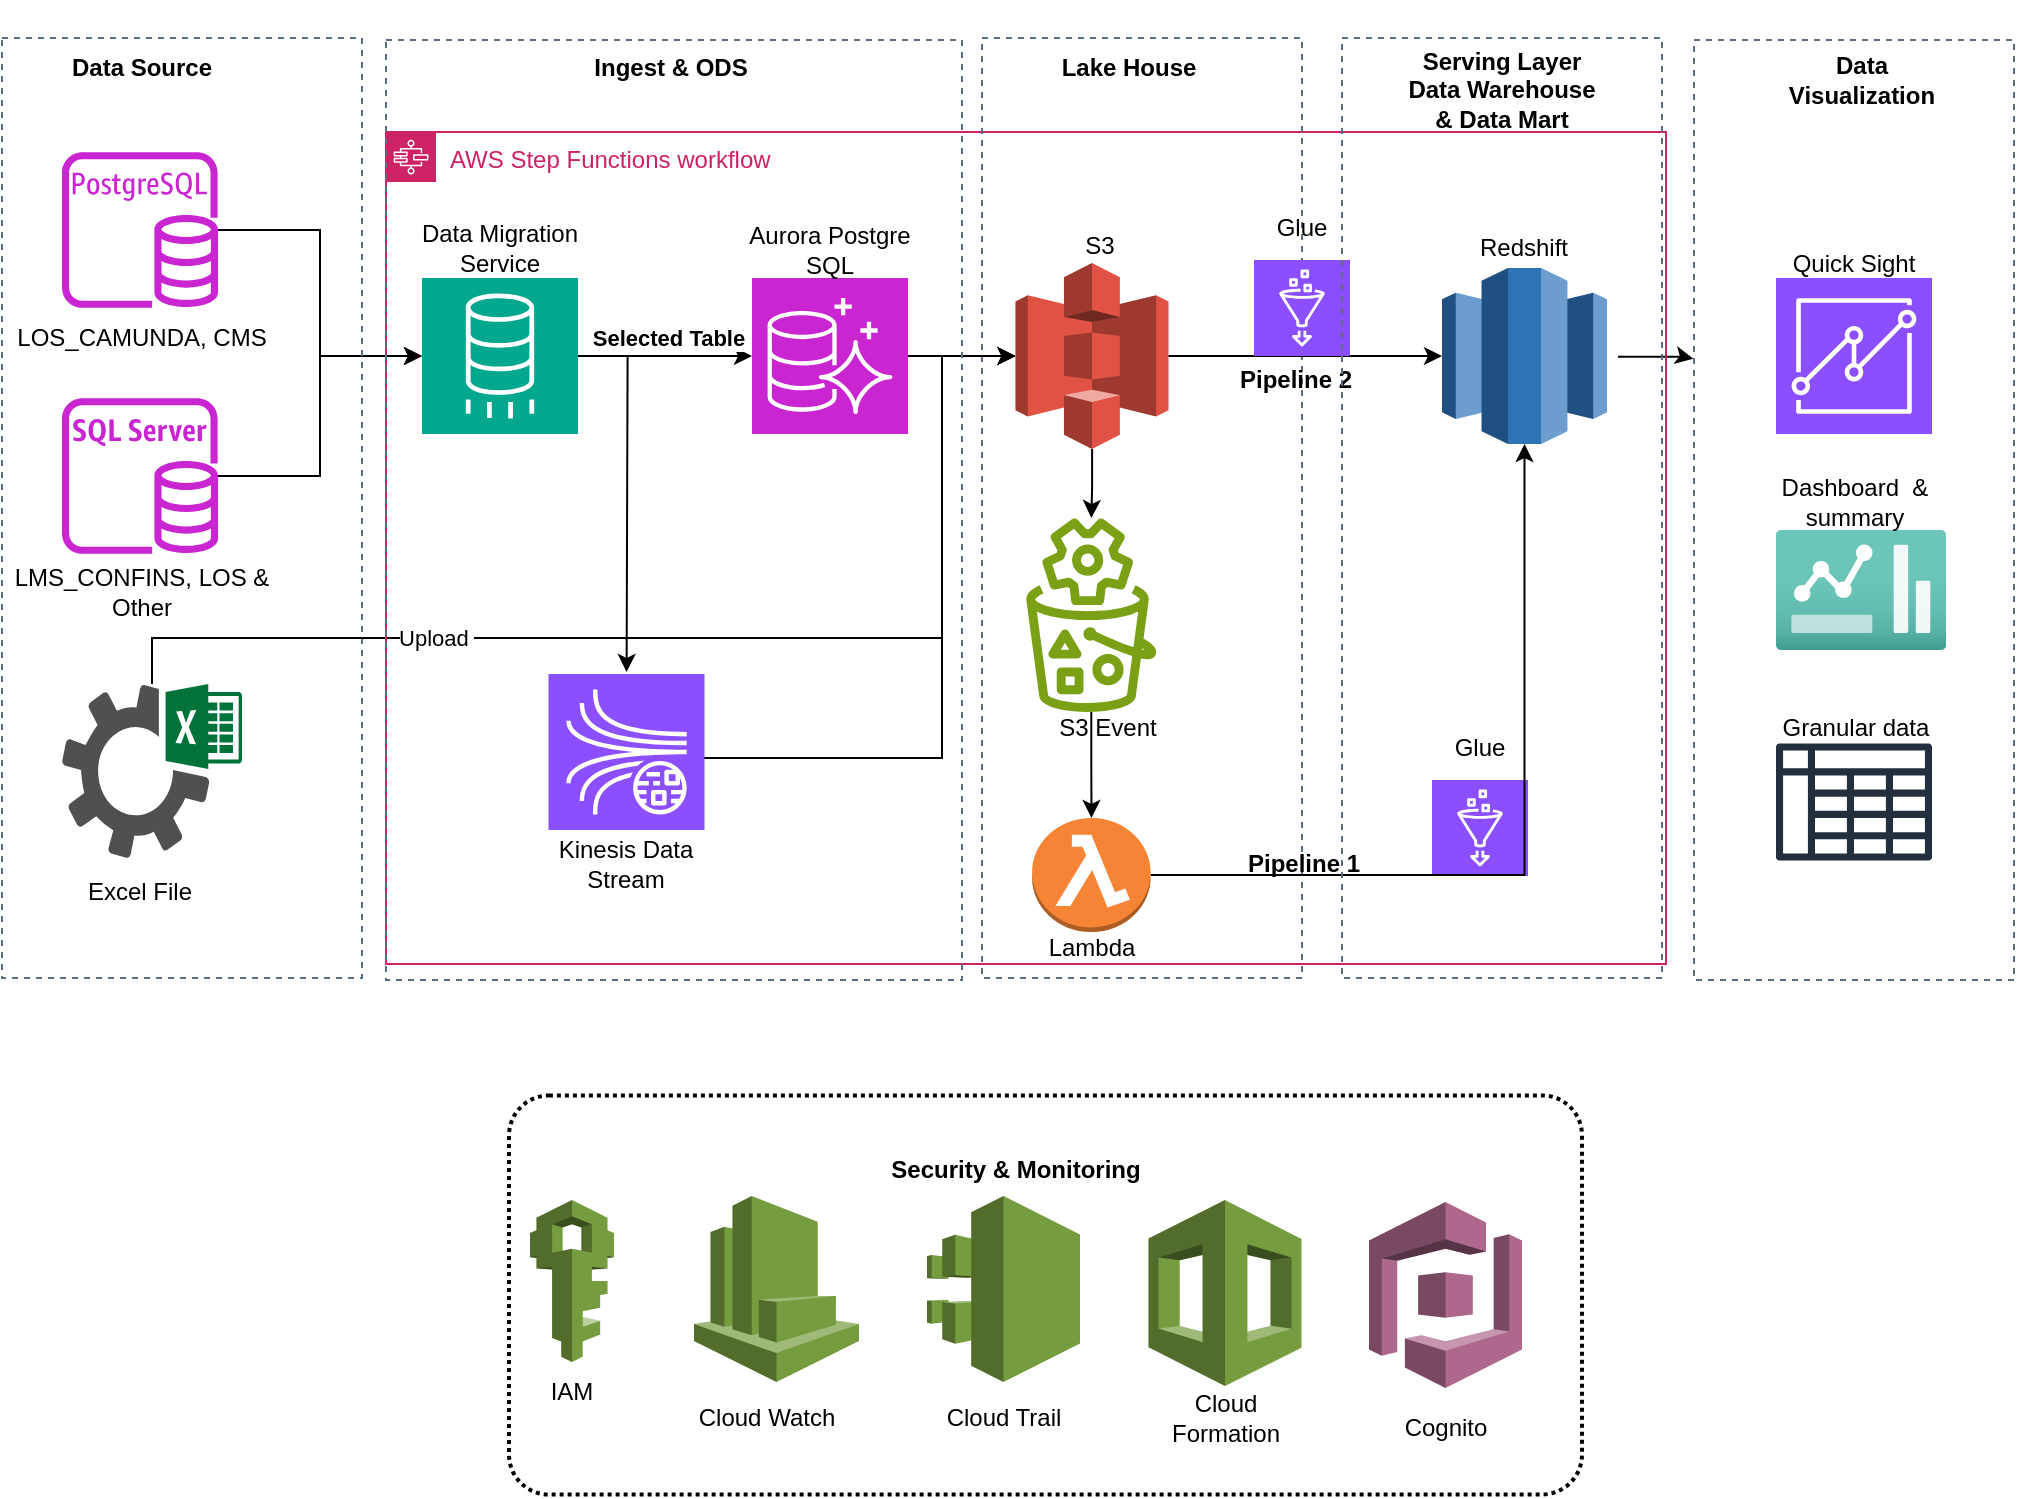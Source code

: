 <mxfile version="24.7.17">
  <diagram name="Page-1" id="mk2gpofAM5KhwrKzIhrE">
    <mxGraphModel dx="1207" dy="591" grid="1" gridSize="10" guides="1" tooltips="1" connect="1" arrows="1" fold="1" page="1" pageScale="1" pageWidth="1400" pageHeight="850" math="0" shadow="0">
      <root>
        <mxCell id="0" />
        <mxCell id="1" parent="0" />
        <mxCell id="H4yflijEu1tVJ6YrY11g-3" value="&lt;b&gt;Data Source&lt;/b&gt;" style="text;html=1;align=center;verticalAlign=middle;whiteSpace=wrap;rounded=0;" parent="1" vertex="1">
          <mxGeometry x="40" y="60" width="80" height="30" as="geometry" />
        </mxCell>
        <mxCell id="H4yflijEu1tVJ6YrY11g-8" value="" style="edgeStyle=orthogonalEdgeStyle;rounded=0;orthogonalLoop=1;jettySize=auto;html=1;" parent="1" source="H4yflijEu1tVJ6YrY11g-4" target="H4yflijEu1tVJ6YrY11g-7" edge="1">
          <mxGeometry relative="1" as="geometry" />
        </mxCell>
        <mxCell id="H4yflijEu1tVJ6YrY11g-4" value="" style="sketch=0;outlineConnect=0;fontColor=#232F3E;gradientColor=none;fillColor=#C925D1;strokeColor=none;dashed=0;verticalLabelPosition=bottom;verticalAlign=top;align=center;html=1;fontSize=12;fontStyle=0;aspect=fixed;pointerEvents=1;shape=mxgraph.aws4.rds_postgresql_instance;" parent="1" vertex="1">
          <mxGeometry x="40" y="117" width="78" height="78" as="geometry" />
        </mxCell>
        <mxCell id="H4yflijEu1tVJ6YrY11g-9" value="" style="edgeStyle=orthogonalEdgeStyle;rounded=0;orthogonalLoop=1;jettySize=auto;html=1;" parent="1" source="H4yflijEu1tVJ6YrY11g-5" target="H4yflijEu1tVJ6YrY11g-7" edge="1">
          <mxGeometry relative="1" as="geometry" />
        </mxCell>
        <mxCell id="H4yflijEu1tVJ6YrY11g-5" value="" style="sketch=0;outlineConnect=0;fontColor=#232F3E;gradientColor=none;fillColor=#C925D1;strokeColor=none;dashed=0;verticalLabelPosition=bottom;verticalAlign=top;align=center;html=1;fontSize=12;fontStyle=0;aspect=fixed;pointerEvents=1;shape=mxgraph.aws4.rds_sql_server_instance;" parent="1" vertex="1">
          <mxGeometry x="40" y="240" width="78" height="78" as="geometry" />
        </mxCell>
        <mxCell id="H4yflijEu1tVJ6YrY11g-11" value="" style="edgeStyle=orthogonalEdgeStyle;rounded=0;orthogonalLoop=1;jettySize=auto;html=1;" parent="1" source="H4yflijEu1tVJ6YrY11g-7" target="H4yflijEu1tVJ6YrY11g-10" edge="1">
          <mxGeometry relative="1" as="geometry" />
        </mxCell>
        <mxCell id="H4yflijEu1tVJ6YrY11g-12" value="&lt;b&gt;Selected Table&lt;/b&gt;" style="edgeLabel;html=1;align=center;verticalAlign=middle;resizable=0;points=[];" parent="H4yflijEu1tVJ6YrY11g-11" vertex="1" connectable="0">
          <mxGeometry x="0.018" y="7" relative="1" as="geometry">
            <mxPoint y="-2" as="offset" />
          </mxGeometry>
        </mxCell>
        <mxCell id="7kGCBSwBYtiU43HcWGbW-2" style="edgeStyle=orthogonalEdgeStyle;rounded=0;orthogonalLoop=1;jettySize=auto;html=1;" edge="1" parent="1" source="H4yflijEu1tVJ6YrY11g-7">
          <mxGeometry relative="1" as="geometry">
            <mxPoint x="322.3" y="377" as="targetPoint" />
          </mxGeometry>
        </mxCell>
        <mxCell id="H4yflijEu1tVJ6YrY11g-7" value="" style="sketch=0;points=[[0,0,0],[0.25,0,0],[0.5,0,0],[0.75,0,0],[1,0,0],[0,1,0],[0.25,1,0],[0.5,1,0],[0.75,1,0],[1,1,0],[0,0.25,0],[0,0.5,0],[0,0.75,0],[1,0.25,0],[1,0.5,0],[1,0.75,0]];outlineConnect=0;fontColor=#232F3E;fillColor=#01A88D;strokeColor=#ffffff;dashed=0;verticalLabelPosition=bottom;verticalAlign=top;align=center;html=1;fontSize=12;fontStyle=0;aspect=fixed;shape=mxgraph.aws4.resourceIcon;resIcon=mxgraph.aws4.database_migration_service;" parent="1" vertex="1">
          <mxGeometry x="220" y="180" width="78" height="78" as="geometry" />
        </mxCell>
        <mxCell id="4w3Nj_wHKEkUA-O2rkVW-2" value="" style="edgeStyle=orthogonalEdgeStyle;rounded=0;orthogonalLoop=1;jettySize=auto;html=1;" parent="1" source="H4yflijEu1tVJ6YrY11g-10" target="H4yflijEu1tVJ6YrY11g-14" edge="1">
          <mxGeometry relative="1" as="geometry" />
        </mxCell>
        <mxCell id="H4yflijEu1tVJ6YrY11g-10" value="" style="sketch=0;points=[[0,0,0],[0.25,0,0],[0.5,0,0],[0.75,0,0],[1,0,0],[0,1,0],[0.25,1,0],[0.5,1,0],[0.75,1,0],[1,1,0],[0,0.25,0],[0,0.5,0],[0,0.75,0],[1,0.25,0],[1,0.5,0],[1,0.75,0]];outlineConnect=0;fontColor=#232F3E;fillColor=#C925D1;strokeColor=#ffffff;dashed=0;verticalLabelPosition=bottom;verticalAlign=top;align=center;html=1;fontSize=12;fontStyle=0;aspect=fixed;shape=mxgraph.aws4.resourceIcon;resIcon=mxgraph.aws4.aurora;" parent="1" vertex="1">
          <mxGeometry x="385" y="180" width="78" height="78" as="geometry" />
        </mxCell>
        <mxCell id="H4yflijEu1tVJ6YrY11g-13" value="LOS_CAMUNDA, CMS" style="text;html=1;align=center;verticalAlign=middle;whiteSpace=wrap;rounded=0;" parent="1" vertex="1">
          <mxGeometry x="10" y="195" width="140" height="30" as="geometry" />
        </mxCell>
        <mxCell id="XdeNM7-8SlyZll2nMhjC-6" value="&lt;b&gt;Ingest &amp;amp; ODS&lt;/b&gt;" style="text;html=1;align=center;verticalAlign=middle;whiteSpace=wrap;rounded=0;" parent="1" vertex="1">
          <mxGeometry x="269" y="60" width="151" height="30" as="geometry" />
        </mxCell>
        <mxCell id="XdeNM7-8SlyZll2nMhjC-9" value="LMS_CONFINS, LOS &amp;amp; Other" style="text;html=1;align=center;verticalAlign=middle;whiteSpace=wrap;rounded=0;" parent="1" vertex="1">
          <mxGeometry x="10" y="322" width="140" height="30" as="geometry" />
        </mxCell>
        <mxCell id="XdeNM7-8SlyZll2nMhjC-11" value="Data Migration Service" style="text;html=1;align=center;verticalAlign=middle;whiteSpace=wrap;rounded=0;" parent="1" vertex="1">
          <mxGeometry x="214" y="150" width="90" height="30" as="geometry" />
        </mxCell>
        <mxCell id="XdeNM7-8SlyZll2nMhjC-12" value="Aurora Postgre SQL" style="text;html=1;align=center;verticalAlign=middle;whiteSpace=wrap;rounded=0;" parent="1" vertex="1">
          <mxGeometry x="379" y="151" width="90" height="30" as="geometry" />
        </mxCell>
        <mxCell id="XdeNM7-8SlyZll2nMhjC-13" value="&lt;b&gt;Lake House&lt;/b&gt;" style="text;html=1;align=center;verticalAlign=middle;whiteSpace=wrap;rounded=0;" parent="1" vertex="1">
          <mxGeometry x="525.75" y="60" width="95" height="30" as="geometry" />
        </mxCell>
        <mxCell id="XdeNM7-8SlyZll2nMhjC-28" value="" style="edgeStyle=orthogonalEdgeStyle;rounded=0;orthogonalLoop=1;jettySize=auto;html=1;entryX=-0.002;entryY=0.339;entryDx=0;entryDy=0;entryPerimeter=0;" parent="1" target="XdeNM7-8SlyZll2nMhjC-26" edge="1">
          <mxGeometry relative="1" as="geometry">
            <Array as="points">
              <mxPoint x="851" y="219" />
            </Array>
            <mxPoint x="818" y="219.4" as="sourcePoint" />
          </mxGeometry>
        </mxCell>
        <mxCell id="XdeNM7-8SlyZll2nMhjC-25" value="&lt;b&gt;Serving Layer Data Warehouse &amp;amp; Data Mart&lt;/b&gt;" style="text;html=1;align=center;verticalAlign=middle;whiteSpace=wrap;rounded=0;" parent="1" vertex="1">
          <mxGeometry x="710" y="46" width="100" height="80" as="geometry" />
        </mxCell>
        <mxCell id="XdeNM7-8SlyZll2nMhjC-26" value="" style="fillColor=none;strokeColor=#5A6C86;dashed=1;verticalAlign=top;fontStyle=0;fontColor=#5A6C86;whiteSpace=wrap;html=1;" parent="1" vertex="1">
          <mxGeometry x="856" y="61" width="160" height="470" as="geometry" />
        </mxCell>
        <mxCell id="XdeNM7-8SlyZll2nMhjC-31" value="" style="sketch=0;points=[[0,0,0],[0.25,0,0],[0.5,0,0],[0.75,0,0],[1,0,0],[0,1,0],[0.25,1,0],[0.5,1,0],[0.75,1,0],[1,1,0],[0,0.25,0],[0,0.5,0],[0,0.75,0],[1,0.25,0],[1,0.5,0],[1,0.75,0]];outlineConnect=0;fontColor=#232F3E;fillColor=#8C4FFF;strokeColor=#ffffff;dashed=0;verticalLabelPosition=bottom;verticalAlign=top;align=center;html=1;fontSize=12;fontStyle=0;aspect=fixed;shape=mxgraph.aws4.resourceIcon;resIcon=mxgraph.aws4.quicksight;" parent="1" vertex="1">
          <mxGeometry x="897" y="180" width="78" height="78" as="geometry" />
        </mxCell>
        <mxCell id="XdeNM7-8SlyZll2nMhjC-32" value="" style="image;aspect=fixed;html=1;points=[];align=center;fontSize=12;image=img/lib/azure2/general/Dashboard2.svg;" parent="1" vertex="1">
          <mxGeometry x="897" y="306" width="85" height="60" as="geometry" />
        </mxCell>
        <mxCell id="XdeNM7-8SlyZll2nMhjC-33" value="" style="sketch=0;outlineConnect=0;fontColor=#232F3E;gradientColor=none;fillColor=#232F3D;strokeColor=none;dashed=0;verticalLabelPosition=bottom;verticalAlign=top;align=center;html=1;fontSize=12;fontStyle=0;aspect=fixed;pointerEvents=1;shape=mxgraph.aws4.data_table;" parent="1" vertex="1">
          <mxGeometry x="897" y="412.5" width="78" height="59" as="geometry" />
        </mxCell>
        <mxCell id="XdeNM7-8SlyZll2nMhjC-34" value="&lt;b&gt;Data Visualization&lt;/b&gt;" style="text;html=1;align=center;verticalAlign=middle;whiteSpace=wrap;rounded=0;" parent="1" vertex="1">
          <mxGeometry x="889.5" y="41" width="100" height="80" as="geometry" />
        </mxCell>
        <mxCell id="XdeNM7-8SlyZll2nMhjC-37" value="Quick Sight" style="text;html=1;align=center;verticalAlign=middle;whiteSpace=wrap;rounded=0;" parent="1" vertex="1">
          <mxGeometry x="894" y="158" width="84" height="30" as="geometry" />
        </mxCell>
        <mxCell id="XdeNM7-8SlyZll2nMhjC-38" value="Dashboard&amp;nbsp; &amp;amp; summary" style="text;html=1;align=center;verticalAlign=middle;whiteSpace=wrap;rounded=0;" parent="1" vertex="1">
          <mxGeometry x="889.5" y="277" width="93" height="30" as="geometry" />
        </mxCell>
        <mxCell id="XdeNM7-8SlyZll2nMhjC-39" value="Granular data" style="text;html=1;align=center;verticalAlign=middle;whiteSpace=wrap;rounded=0;" parent="1" vertex="1">
          <mxGeometry x="889.5" y="390" width="94" height="30" as="geometry" />
        </mxCell>
        <mxCell id="hJE6HdYvSHdutJNPKk4N-1" value="" style="outlineConnect=0;dashed=0;verticalLabelPosition=bottom;verticalAlign=top;align=center;html=1;shape=mxgraph.aws3.redshift;fillColor=#2E73B8;gradientColor=none;" parent="1" vertex="1">
          <mxGeometry x="730" y="175" width="82.5" height="88" as="geometry" />
        </mxCell>
        <mxCell id="hJE6HdYvSHdutJNPKk4N-3" value="Redshift" style="text;html=1;align=center;verticalAlign=middle;whiteSpace=wrap;rounded=0;" parent="1" vertex="1">
          <mxGeometry x="741.25" y="150" width="60" height="30" as="geometry" />
        </mxCell>
        <mxCell id="hJE6HdYvSHdutJNPKk4N-24" value="" style="fillColor=none;strokeColor=#5A6C86;dashed=1;verticalAlign=top;fontStyle=0;fontColor=#5A6C86;whiteSpace=wrap;html=1;" parent="1" vertex="1">
          <mxGeometry x="10" y="60" width="180" height="470" as="geometry" />
        </mxCell>
        <mxCell id="vL2axl4LJf5YM-n6OEkn-72" value="" style="outlineConnect=0;dashed=0;verticalLabelPosition=bottom;verticalAlign=top;align=center;html=1;shape=mxgraph.aws3.iam;fillColor=#759C3E;gradientColor=none;" parent="1" vertex="1">
          <mxGeometry x="274" y="641" width="42" height="81" as="geometry" />
        </mxCell>
        <mxCell id="vL2axl4LJf5YM-n6OEkn-73" value="" style="outlineConnect=0;dashed=0;verticalLabelPosition=bottom;verticalAlign=top;align=center;html=1;shape=mxgraph.aws3.cloudwatch;fillColor=#759C3E;gradientColor=none;" parent="1" vertex="1">
          <mxGeometry x="356" y="639" width="82.5" height="93" as="geometry" />
        </mxCell>
        <mxCell id="vL2axl4LJf5YM-n6OEkn-74" value="" style="outlineConnect=0;dashed=0;verticalLabelPosition=bottom;verticalAlign=top;align=center;html=1;shape=mxgraph.aws3.cloudtrail;fillColor=#759C3E;gradientColor=none;" parent="1" vertex="1">
          <mxGeometry x="472.5" y="639" width="76.5" height="93" as="geometry" />
        </mxCell>
        <mxCell id="vL2axl4LJf5YM-n6OEkn-75" value="" style="outlineConnect=0;dashed=0;verticalLabelPosition=bottom;verticalAlign=top;align=center;html=1;shape=mxgraph.aws3.cloudformation;fillColor=#759C3E;gradientColor=none;" parent="1" vertex="1">
          <mxGeometry x="583.25" y="641" width="76.5" height="93" as="geometry" />
        </mxCell>
        <mxCell id="vL2axl4LJf5YM-n6OEkn-76" value="" style="outlineConnect=0;dashed=0;verticalLabelPosition=bottom;verticalAlign=top;align=center;html=1;shape=mxgraph.aws3.cognito;fillColor=#AD688B;gradientColor=none;" parent="1" vertex="1">
          <mxGeometry x="693.5" y="642" width="76.5" height="93" as="geometry" />
        </mxCell>
        <mxCell id="vL2axl4LJf5YM-n6OEkn-77" value="&lt;b&gt;Security &amp;amp; Monitoring&lt;/b&gt;" style="text;html=1;align=center;verticalAlign=middle;whiteSpace=wrap;rounded=0;" parent="1" vertex="1">
          <mxGeometry x="406.75" y="611" width="220" height="30" as="geometry" />
        </mxCell>
        <mxCell id="vL2axl4LJf5YM-n6OEkn-78" value="IAM" style="text;html=1;align=center;verticalAlign=middle;whiteSpace=wrap;rounded=0;" parent="1" vertex="1">
          <mxGeometry x="265" y="722" width="60" height="30" as="geometry" />
        </mxCell>
        <mxCell id="vL2axl4LJf5YM-n6OEkn-79" value="Cloud Watch" style="text;html=1;align=center;verticalAlign=middle;whiteSpace=wrap;rounded=0;" parent="1" vertex="1">
          <mxGeometry x="356" y="735" width="72.75" height="30" as="geometry" />
        </mxCell>
        <mxCell id="vL2axl4LJf5YM-n6OEkn-80" value="Cloud Trail" style="text;html=1;align=center;verticalAlign=middle;whiteSpace=wrap;rounded=0;" parent="1" vertex="1">
          <mxGeometry x="480.75" y="735" width="60" height="30" as="geometry" />
        </mxCell>
        <mxCell id="vL2axl4LJf5YM-n6OEkn-81" value="Cloud Formation" style="text;html=1;align=center;verticalAlign=middle;whiteSpace=wrap;rounded=0;" parent="1" vertex="1">
          <mxGeometry x="591.5" y="735" width="60" height="30" as="geometry" />
        </mxCell>
        <mxCell id="vL2axl4LJf5YM-n6OEkn-82" value="Cognito" style="text;html=1;align=center;verticalAlign=middle;whiteSpace=wrap;rounded=0;" parent="1" vertex="1">
          <mxGeometry x="701.75" y="740" width="60" height="30" as="geometry" />
        </mxCell>
        <mxCell id="vL2axl4LJf5YM-n6OEkn-83" value="" style="rounded=1;arcSize=10;dashed=1;fillColor=none;gradientColor=none;dashPattern=1 1;strokeWidth=2;" parent="1" vertex="1">
          <mxGeometry x="263.5" y="588.75" width="536.5" height="199.5" as="geometry" />
        </mxCell>
        <mxCell id="fObhZFrNCeXo0coglgrI-5" style="edgeStyle=orthogonalEdgeStyle;rounded=0;orthogonalLoop=1;jettySize=auto;html=1;" parent="1" source="fObhZFrNCeXo0coglgrI-4" target="H4yflijEu1tVJ6YrY11g-14" edge="1">
          <mxGeometry relative="1" as="geometry">
            <mxPoint x="170" y="610" as="targetPoint" />
            <Array as="points">
              <mxPoint x="85" y="360" />
              <mxPoint x="480" y="360" />
              <mxPoint x="480" y="219" />
            </Array>
          </mxGeometry>
        </mxCell>
        <mxCell id="pCc48zgU_tDkHlOEYlg7-22" value="Upload&amp;nbsp;" style="edgeLabel;html=1;align=center;verticalAlign=middle;resizable=0;points=[];" parent="fObhZFrNCeXo0coglgrI-5" vertex="1" connectable="0">
          <mxGeometry x="-0.657" y="-1" relative="1" as="geometry">
            <mxPoint x="63" y="-1" as="offset" />
          </mxGeometry>
        </mxCell>
        <mxCell id="fObhZFrNCeXo0coglgrI-4" value="" style="sketch=0;pointerEvents=1;shadow=0;dashed=0;html=1;strokeColor=none;fillColor=#505050;labelPosition=center;verticalLabelPosition=bottom;verticalAlign=top;outlineConnect=0;align=center;shape=mxgraph.office.services.excel_services;" parent="1" vertex="1">
          <mxGeometry x="40" y="383" width="90" height="87" as="geometry" />
        </mxCell>
        <mxCell id="pCc48zgU_tDkHlOEYlg7-3" value="AWS Step Functions workflow" style="points=[[0,0],[0.25,0],[0.5,0],[0.75,0],[1,0],[1,0.25],[1,0.5],[1,0.75],[1,1],[0.75,1],[0.5,1],[0.25,1],[0,1],[0,0.75],[0,0.5],[0,0.25]];outlineConnect=0;gradientColor=none;html=1;whiteSpace=wrap;fontSize=12;fontStyle=0;container=0;pointerEvents=0;collapsible=0;recursiveResize=0;shape=mxgraph.aws4.group;grIcon=mxgraph.aws4.group_aws_step_functions_workflow;strokeColor=#CD2264;fillColor=none;verticalAlign=top;align=left;spacingLeft=30;fontColor=#CD2264;dashed=0;" parent="1" vertex="1">
          <mxGeometry x="202" y="107" width="640" height="416" as="geometry" />
        </mxCell>
        <mxCell id="pCc48zgU_tDkHlOEYlg7-21" value="Excel File" style="text;html=1;align=center;verticalAlign=middle;whiteSpace=wrap;rounded=0;" parent="1" vertex="1">
          <mxGeometry x="49" y="471.5" width="60" height="30" as="geometry" />
        </mxCell>
        <mxCell id="pCc48zgU_tDkHlOEYlg7-1" value="" style="group" parent="1" vertex="1" connectable="0">
          <mxGeometry x="516.75" y="149" width="143.25" height="381" as="geometry" />
        </mxCell>
        <mxCell id="H4yflijEu1tVJ6YrY11g-14" value="" style="outlineConnect=0;dashed=0;verticalLabelPosition=bottom;verticalAlign=top;align=center;html=1;shape=mxgraph.aws3.s3;fillColor=#E05243;gradientColor=none;" parent="pCc48zgU_tDkHlOEYlg7-1" vertex="1">
          <mxGeometry y="23.5" width="76.5" height="93" as="geometry" />
        </mxCell>
        <mxCell id="XdeNM7-8SlyZll2nMhjC-14" value="S3" style="text;html=1;align=center;verticalAlign=middle;whiteSpace=wrap;rounded=0;" parent="pCc48zgU_tDkHlOEYlg7-1" vertex="1">
          <mxGeometry x="11.75" width="60" height="30" as="geometry" />
        </mxCell>
        <mxCell id="7kGCBSwBYtiU43HcWGbW-18" value="" style="fillColor=none;strokeColor=#5A6C86;dashed=1;verticalAlign=top;fontStyle=0;fontColor=#5A6C86;whiteSpace=wrap;html=1;" vertex="1" parent="pCc48zgU_tDkHlOEYlg7-1">
          <mxGeometry x="-16.75" y="-89" width="160" height="470" as="geometry" />
        </mxCell>
        <mxCell id="pCc48zgU_tDkHlOEYlg7-5" value="" style="group" parent="1" vertex="1" connectable="0">
          <mxGeometry x="719" y="400" width="121" height="130" as="geometry" />
        </mxCell>
        <mxCell id="pCc48zgU_tDkHlOEYlg7-6" value="" style="sketch=0;points=[[0,0,0],[0.25,0,0],[0.5,0,0],[0.75,0,0],[1,0,0],[0,1,0],[0.25,1,0],[0.5,1,0],[0.75,1,0],[1,1,0],[0,0.25,0],[0,0.5,0],[0,0.75,0],[1,0.25,0],[1,0.5,0],[1,0.75,0]];outlineConnect=0;fontColor=#232F3E;fillColor=#8C4FFF;strokeColor=#ffffff;dashed=0;verticalLabelPosition=bottom;verticalAlign=top;align=center;html=1;fontSize=12;fontStyle=0;aspect=fixed;shape=mxgraph.aws4.resourceIcon;resIcon=mxgraph.aws4.glue;" parent="pCc48zgU_tDkHlOEYlg7-5" vertex="1">
          <mxGeometry x="6" y="31" width="48" height="48" as="geometry" />
        </mxCell>
        <mxCell id="pCc48zgU_tDkHlOEYlg7-7" value="Glue" style="text;html=1;align=center;verticalAlign=middle;whiteSpace=wrap;rounded=0;" parent="pCc48zgU_tDkHlOEYlg7-5" vertex="1">
          <mxGeometry width="60" height="30" as="geometry" />
        </mxCell>
        <mxCell id="4w3Nj_wHKEkUA-O2rkVW-4" value="" style="edgeStyle=orthogonalEdgeStyle;rounded=0;orthogonalLoop=1;jettySize=auto;html=1;" parent="1" source="H4yflijEu1tVJ6YrY11g-14" target="4w3Nj_wHKEkUA-O2rkVW-3" edge="1">
          <mxGeometry relative="1" as="geometry" />
        </mxCell>
        <mxCell id="4w3Nj_wHKEkUA-O2rkVW-8" style="edgeStyle=orthogonalEdgeStyle;rounded=0;orthogonalLoop=1;jettySize=auto;html=1;" parent="1" source="4w3Nj_wHKEkUA-O2rkVW-5" target="hJE6HdYvSHdutJNPKk4N-1" edge="1">
          <mxGeometry relative="1" as="geometry" />
        </mxCell>
        <mxCell id="4w3Nj_wHKEkUA-O2rkVW-5" value="" style="outlineConnect=0;dashed=0;verticalLabelPosition=bottom;verticalAlign=top;align=center;html=1;shape=mxgraph.aws3.lambda_function;fillColor=#F58534;gradientColor=none;" parent="1" vertex="1">
          <mxGeometry x="525.08" y="450" width="59.25" height="57" as="geometry" />
        </mxCell>
        <mxCell id="4w3Nj_wHKEkUA-O2rkVW-10" value="" style="group" parent="1" vertex="1" connectable="0">
          <mxGeometry x="521.75" y="300" width="65.91" height="120" as="geometry" />
        </mxCell>
        <mxCell id="4w3Nj_wHKEkUA-O2rkVW-3" value="" style="sketch=0;outlineConnect=0;fontColor=#232F3E;gradientColor=none;fillColor=#7AA116;strokeColor=none;dashed=0;verticalLabelPosition=bottom;verticalAlign=top;align=center;html=1;fontSize=12;fontStyle=0;aspect=fixed;pointerEvents=1;shape=mxgraph.aws4.s3_object_lambda;" parent="4w3Nj_wHKEkUA-O2rkVW-10" vertex="1">
          <mxGeometry width="65.91" height="97" as="geometry" />
        </mxCell>
        <mxCell id="4w3Nj_wHKEkUA-O2rkVW-9" value="S3 Event" style="text;html=1;align=center;verticalAlign=middle;whiteSpace=wrap;rounded=0;" parent="4w3Nj_wHKEkUA-O2rkVW-10" vertex="1">
          <mxGeometry x="11" y="90" width="60" height="30" as="geometry" />
        </mxCell>
        <mxCell id="4w3Nj_wHKEkUA-O2rkVW-11" value="" style="edgeStyle=orthogonalEdgeStyle;rounded=0;orthogonalLoop=1;jettySize=auto;html=1;" parent="1" source="4w3Nj_wHKEkUA-O2rkVW-3" target="4w3Nj_wHKEkUA-O2rkVW-5" edge="1">
          <mxGeometry relative="1" as="geometry" />
        </mxCell>
        <mxCell id="4w3Nj_wHKEkUA-O2rkVW-12" value="Lambda" style="text;html=1;align=center;verticalAlign=middle;whiteSpace=wrap;rounded=0;" parent="1" vertex="1">
          <mxGeometry x="524.75" y="500" width="60" height="30" as="geometry" />
        </mxCell>
        <mxCell id="4w3Nj_wHKEkUA-O2rkVW-17" value="&lt;b&gt;Pipeline 1&lt;/b&gt;" style="text;html=1;align=center;verticalAlign=middle;whiteSpace=wrap;rounded=0;" parent="1" vertex="1">
          <mxGeometry x="631" y="458" width="60" height="30" as="geometry" />
        </mxCell>
        <mxCell id="7kGCBSwBYtiU43HcWGbW-3" style="edgeStyle=orthogonalEdgeStyle;rounded=0;orthogonalLoop=1;jettySize=auto;html=1;" edge="1" parent="1" target="H4yflijEu1tVJ6YrY11g-14">
          <mxGeometry relative="1" as="geometry">
            <mxPoint x="356" y="420" as="sourcePoint" />
            <mxPoint x="520.01" y="219.8" as="targetPoint" />
            <Array as="points">
              <mxPoint x="480" y="420" />
              <mxPoint x="480" y="219" />
            </Array>
          </mxGeometry>
        </mxCell>
        <mxCell id="7kGCBSwBYtiU43HcWGbW-5" style="edgeStyle=orthogonalEdgeStyle;rounded=0;orthogonalLoop=1;jettySize=auto;html=1;" edge="1" parent="1" source="H4yflijEu1tVJ6YrY11g-14" target="hJE6HdYvSHdutJNPKk4N-1">
          <mxGeometry relative="1" as="geometry" />
        </mxCell>
        <mxCell id="7kGCBSwBYtiU43HcWGbW-6" value="&lt;b&gt;Pipeline 2&lt;/b&gt;" style="text;html=1;align=center;verticalAlign=middle;whiteSpace=wrap;rounded=0;" vertex="1" parent="1">
          <mxGeometry x="626.75" y="216" width="60" height="30" as="geometry" />
        </mxCell>
        <mxCell id="7kGCBSwBYtiU43HcWGbW-7" value="Kinesis Data Stream" style="text;html=1;align=center;verticalAlign=middle;whiteSpace=wrap;rounded=0;" vertex="1" parent="1">
          <mxGeometry x="278.38" y="458" width="87.75" height="30" as="geometry" />
        </mxCell>
        <mxCell id="7kGCBSwBYtiU43HcWGbW-8" value="" style="sketch=0;points=[[0,0,0],[0.25,0,0],[0.5,0,0],[0.75,0,0],[1,0,0],[0,1,0],[0.25,1,0],[0.5,1,0],[0.75,1,0],[1,1,0],[0,0.25,0],[0,0.5,0],[0,0.75,0],[1,0.25,0],[1,0.5,0],[1,0.75,0]];outlineConnect=0;fontColor=#232F3E;fillColor=#8C4FFF;strokeColor=#ffffff;dashed=0;verticalLabelPosition=bottom;verticalAlign=top;align=center;html=1;fontSize=12;fontStyle=0;aspect=fixed;shape=mxgraph.aws4.resourceIcon;resIcon=mxgraph.aws4.kinesis_data_streams;" vertex="1" parent="1">
          <mxGeometry x="283.25" y="378" width="78" height="78" as="geometry" />
        </mxCell>
        <mxCell id="7kGCBSwBYtiU43HcWGbW-13" value="" style="group" vertex="1" connectable="0" parent="1">
          <mxGeometry x="630" y="140" width="121" height="130" as="geometry" />
        </mxCell>
        <mxCell id="7kGCBSwBYtiU43HcWGbW-14" value="" style="sketch=0;points=[[0,0,0],[0.25,0,0],[0.5,0,0],[0.75,0,0],[1,0,0],[0,1,0],[0.25,1,0],[0.5,1,0],[0.75,1,0],[1,1,0],[0,0.25,0],[0,0.5,0],[0,0.75,0],[1,0.25,0],[1,0.5,0],[1,0.75,0]];outlineConnect=0;fontColor=#232F3E;fillColor=#8C4FFF;strokeColor=#ffffff;dashed=0;verticalLabelPosition=bottom;verticalAlign=top;align=center;html=1;fontSize=12;fontStyle=0;aspect=fixed;shape=mxgraph.aws4.resourceIcon;resIcon=mxgraph.aws4.glue;" vertex="1" parent="7kGCBSwBYtiU43HcWGbW-13">
          <mxGeometry x="6" y="31" width="48" height="48" as="geometry" />
        </mxCell>
        <mxCell id="7kGCBSwBYtiU43HcWGbW-15" value="Glue" style="text;html=1;align=center;verticalAlign=middle;whiteSpace=wrap;rounded=0;" vertex="1" parent="7kGCBSwBYtiU43HcWGbW-13">
          <mxGeometry width="60" height="30" as="geometry" />
        </mxCell>
        <mxCell id="7kGCBSwBYtiU43HcWGbW-17" value="" style="fillColor=none;strokeColor=#5A6C86;dashed=1;verticalAlign=top;fontStyle=0;fontColor=#5A6C86;whiteSpace=wrap;html=1;" vertex="1" parent="1">
          <mxGeometry x="202" y="61" width="288" height="470" as="geometry" />
        </mxCell>
        <mxCell id="7kGCBSwBYtiU43HcWGbW-19" value="" style="fillColor=none;strokeColor=#5A6C86;dashed=1;verticalAlign=top;fontStyle=0;fontColor=#5A6C86;whiteSpace=wrap;html=1;" vertex="1" parent="1">
          <mxGeometry x="680" y="60" width="160" height="470" as="geometry" />
        </mxCell>
      </root>
    </mxGraphModel>
  </diagram>
</mxfile>

